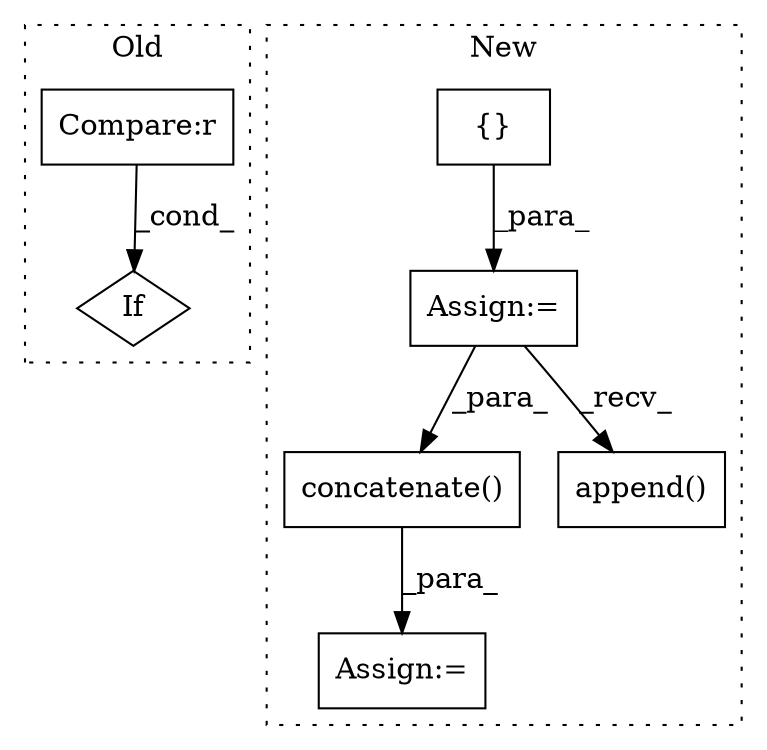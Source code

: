digraph G {
subgraph cluster0 {
1 [label="If" a="96" s="1853" l="3" shape="diamond"];
4 [label="Compare:r" a="40" s="1856" l="19" shape="box"];
label = "Old";
style="dotted";
}
subgraph cluster1 {
2 [label="concatenate()" a="75" s="4521,4546" l="15,9" shape="box"];
3 [label="Assign:=" a="68" s="4518" l="3" shape="box"];
5 [label="{}" a="59" s="3987,3987" l="2,1" shape="box"];
6 [label="Assign:=" a="68" s="3984" l="3" shape="box"];
7 [label="append()" a="75" s="4110,4149" l="14,1" shape="box"];
label = "New";
style="dotted";
}
2 -> 3 [label="_para_"];
4 -> 1 [label="_cond_"];
5 -> 6 [label="_para_"];
6 -> 7 [label="_recv_"];
6 -> 2 [label="_para_"];
}